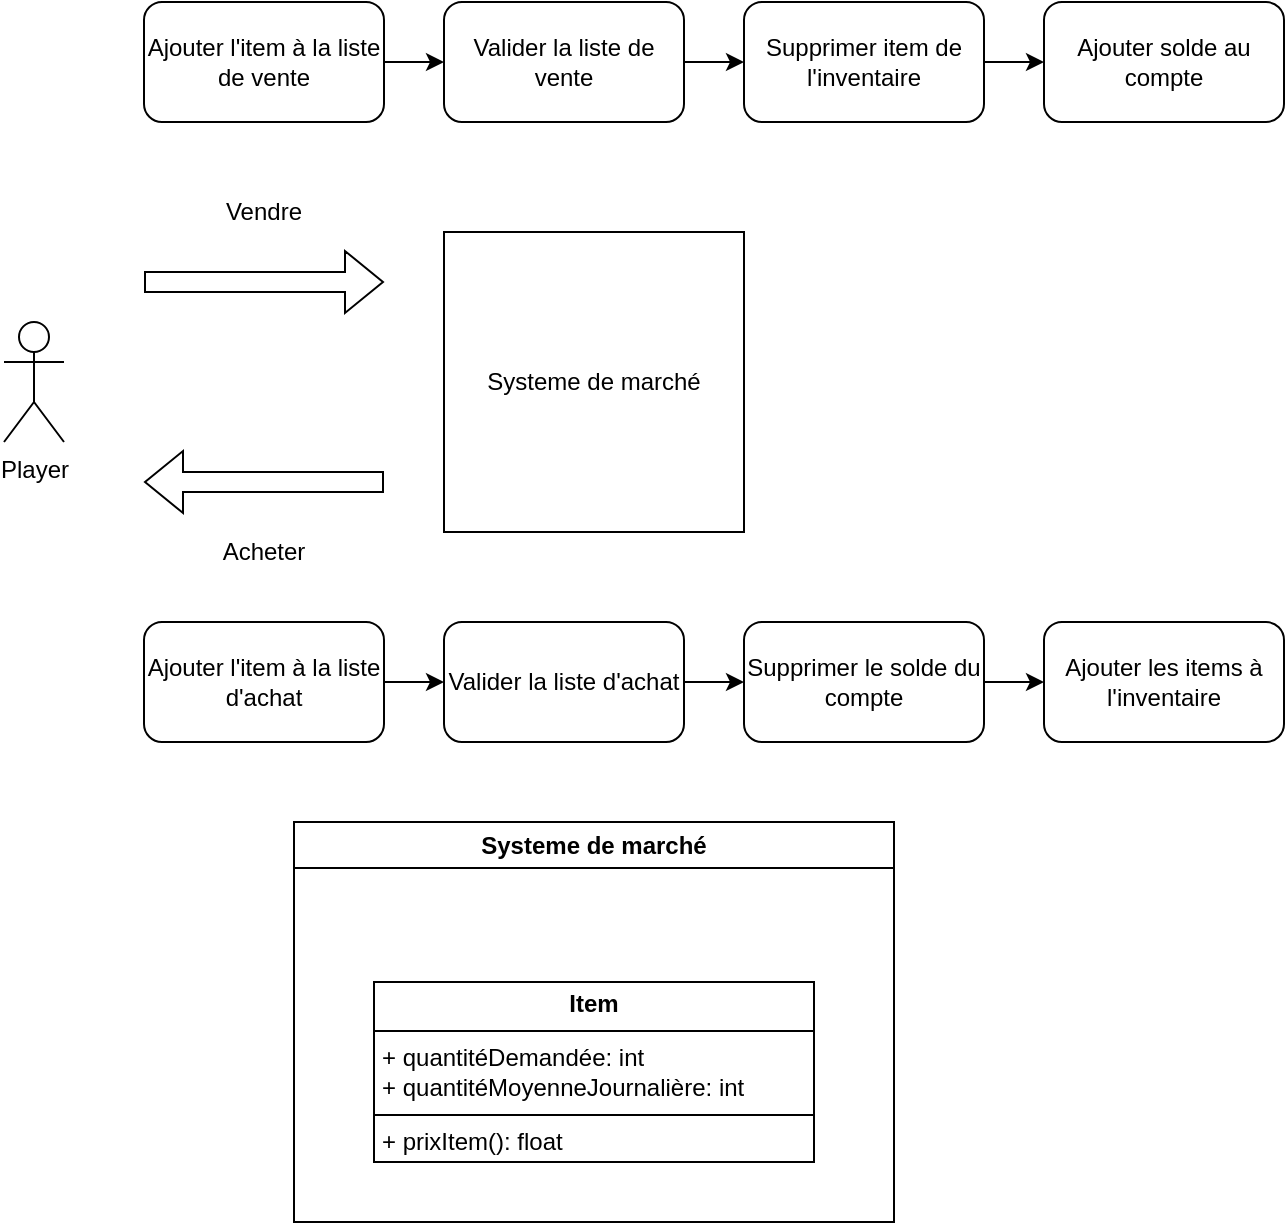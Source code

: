 <mxfile version="24.7.17">
  <diagram name="Page-1" id="1MujfrJZCeBvBD6ZL1sf">
    <mxGraphModel dx="928" dy="500" grid="1" gridSize="10" guides="1" tooltips="1" connect="1" arrows="1" fold="1" page="1" pageScale="1" pageWidth="827" pageHeight="1169" math="0" shadow="0">
      <root>
        <mxCell id="0" />
        <mxCell id="1" parent="0" />
        <mxCell id="KnPEYLReO1t2_3ygM1mG-2" value="Player" style="shape=umlActor;verticalLabelPosition=bottom;verticalAlign=top;html=1;outlineConnect=0;" vertex="1" parent="1">
          <mxGeometry x="220" y="290" width="30" height="60" as="geometry" />
        </mxCell>
        <mxCell id="KnPEYLReO1t2_3ygM1mG-3" value="Systeme de marché" style="whiteSpace=wrap;html=1;aspect=fixed;" vertex="1" parent="1">
          <mxGeometry x="440" y="245" width="150" height="150" as="geometry" />
        </mxCell>
        <mxCell id="KnPEYLReO1t2_3ygM1mG-5" value="" style="shape=flexArrow;endArrow=classic;html=1;rounded=0;" edge="1" parent="1">
          <mxGeometry width="50" height="50" relative="1" as="geometry">
            <mxPoint x="290" y="270" as="sourcePoint" />
            <mxPoint x="410" y="270" as="targetPoint" />
          </mxGeometry>
        </mxCell>
        <mxCell id="KnPEYLReO1t2_3ygM1mG-6" value="" style="shape=flexArrow;endArrow=classic;html=1;rounded=0;" edge="1" parent="1">
          <mxGeometry width="50" height="50" relative="1" as="geometry">
            <mxPoint x="410" y="370" as="sourcePoint" />
            <mxPoint x="290" y="370" as="targetPoint" />
          </mxGeometry>
        </mxCell>
        <mxCell id="KnPEYLReO1t2_3ygM1mG-7" value="Vendre" style="text;html=1;align=center;verticalAlign=middle;whiteSpace=wrap;rounded=0;" vertex="1" parent="1">
          <mxGeometry x="320" y="220" width="60" height="30" as="geometry" />
        </mxCell>
        <mxCell id="KnPEYLReO1t2_3ygM1mG-8" value="Acheter" style="text;html=1;align=center;verticalAlign=middle;whiteSpace=wrap;rounded=0;" vertex="1" parent="1">
          <mxGeometry x="320" y="390" width="60" height="30" as="geometry" />
        </mxCell>
        <mxCell id="KnPEYLReO1t2_3ygM1mG-15" style="edgeStyle=orthogonalEdgeStyle;rounded=0;orthogonalLoop=1;jettySize=auto;html=1;" edge="1" parent="1" source="KnPEYLReO1t2_3ygM1mG-9" target="KnPEYLReO1t2_3ygM1mG-12">
          <mxGeometry relative="1" as="geometry" />
        </mxCell>
        <mxCell id="KnPEYLReO1t2_3ygM1mG-9" value="Supprimer item de l&#39;inventaire" style="rounded=1;whiteSpace=wrap;html=1;" vertex="1" parent="1">
          <mxGeometry x="590" y="130" width="120" height="60" as="geometry" />
        </mxCell>
        <mxCell id="KnPEYLReO1t2_3ygM1mG-13" style="edgeStyle=orthogonalEdgeStyle;rounded=0;orthogonalLoop=1;jettySize=auto;html=1;" edge="1" parent="1" source="KnPEYLReO1t2_3ygM1mG-10" target="KnPEYLReO1t2_3ygM1mG-11">
          <mxGeometry relative="1" as="geometry" />
        </mxCell>
        <mxCell id="KnPEYLReO1t2_3ygM1mG-10" value="Ajouter l&#39;item à la liste de vente" style="rounded=1;whiteSpace=wrap;html=1;" vertex="1" parent="1">
          <mxGeometry x="290" y="130" width="120" height="60" as="geometry" />
        </mxCell>
        <mxCell id="KnPEYLReO1t2_3ygM1mG-14" style="edgeStyle=orthogonalEdgeStyle;rounded=0;orthogonalLoop=1;jettySize=auto;html=1;" edge="1" parent="1" source="KnPEYLReO1t2_3ygM1mG-11" target="KnPEYLReO1t2_3ygM1mG-9">
          <mxGeometry relative="1" as="geometry" />
        </mxCell>
        <mxCell id="KnPEYLReO1t2_3ygM1mG-11" value="Valider la liste de vente" style="rounded=1;whiteSpace=wrap;html=1;" vertex="1" parent="1">
          <mxGeometry x="440" y="130" width="120" height="60" as="geometry" />
        </mxCell>
        <mxCell id="KnPEYLReO1t2_3ygM1mG-12" value="Ajouter solde au compte" style="rounded=1;whiteSpace=wrap;html=1;" vertex="1" parent="1">
          <mxGeometry x="740" y="130" width="120" height="60" as="geometry" />
        </mxCell>
        <mxCell id="KnPEYLReO1t2_3ygM1mG-17" value="Ajouter les items à l&#39;inventaire" style="rounded=1;whiteSpace=wrap;html=1;" vertex="1" parent="1">
          <mxGeometry x="740" y="440" width="120" height="60" as="geometry" />
        </mxCell>
        <mxCell id="KnPEYLReO1t2_3ygM1mG-18" style="edgeStyle=orthogonalEdgeStyle;rounded=0;orthogonalLoop=1;jettySize=auto;html=1;" edge="1" parent="1" source="KnPEYLReO1t2_3ygM1mG-19" target="KnPEYLReO1t2_3ygM1mG-21">
          <mxGeometry relative="1" as="geometry" />
        </mxCell>
        <mxCell id="KnPEYLReO1t2_3ygM1mG-19" value="Ajouter l&#39;item à la liste d&#39;achat" style="rounded=1;whiteSpace=wrap;html=1;" vertex="1" parent="1">
          <mxGeometry x="290" y="440" width="120" height="60" as="geometry" />
        </mxCell>
        <mxCell id="KnPEYLReO1t2_3ygM1mG-23" style="edgeStyle=orthogonalEdgeStyle;rounded=0;orthogonalLoop=1;jettySize=auto;html=1;" edge="1" parent="1" source="KnPEYLReO1t2_3ygM1mG-21" target="KnPEYLReO1t2_3ygM1mG-22">
          <mxGeometry relative="1" as="geometry" />
        </mxCell>
        <mxCell id="KnPEYLReO1t2_3ygM1mG-21" value="Valider la liste d&#39;achat" style="rounded=1;whiteSpace=wrap;html=1;" vertex="1" parent="1">
          <mxGeometry x="440" y="440" width="120" height="60" as="geometry" />
        </mxCell>
        <mxCell id="KnPEYLReO1t2_3ygM1mG-24" style="edgeStyle=orthogonalEdgeStyle;rounded=0;orthogonalLoop=1;jettySize=auto;html=1;" edge="1" parent="1" source="KnPEYLReO1t2_3ygM1mG-22" target="KnPEYLReO1t2_3ygM1mG-17">
          <mxGeometry relative="1" as="geometry" />
        </mxCell>
        <mxCell id="KnPEYLReO1t2_3ygM1mG-22" value="Supprimer le solde du compte" style="rounded=1;whiteSpace=wrap;html=1;" vertex="1" parent="1">
          <mxGeometry x="590" y="440" width="120" height="60" as="geometry" />
        </mxCell>
        <mxCell id="KnPEYLReO1t2_3ygM1mG-25" value="Systeme de marché" style="swimlane;whiteSpace=wrap;html=1;" vertex="1" parent="1">
          <mxGeometry x="365" y="540" width="300" height="200" as="geometry" />
        </mxCell>
        <mxCell id="KnPEYLReO1t2_3ygM1mG-26" value="&lt;p style=&quot;margin:0px;margin-top:4px;text-align:center;&quot;&gt;&lt;b&gt;Item&lt;/b&gt;&lt;/p&gt;&lt;hr size=&quot;1&quot; style=&quot;border-style:solid;&quot;&gt;&lt;p style=&quot;margin:0px;margin-left:4px;&quot;&gt;+ quantitéDemandée: int&lt;/p&gt;&lt;p style=&quot;margin:0px;margin-left:4px;&quot;&gt;+ quantitéMoyenneJournalière: int&lt;/p&gt;&lt;hr size=&quot;1&quot; style=&quot;border-style:solid;&quot;&gt;&lt;p style=&quot;margin:0px;margin-left:4px;&quot;&gt;+ prixItem(): float&lt;/p&gt;" style="verticalAlign=top;align=left;overflow=fill;html=1;whiteSpace=wrap;" vertex="1" parent="KnPEYLReO1t2_3ygM1mG-25">
          <mxGeometry x="40" y="80" width="220" height="90" as="geometry" />
        </mxCell>
      </root>
    </mxGraphModel>
  </diagram>
</mxfile>
